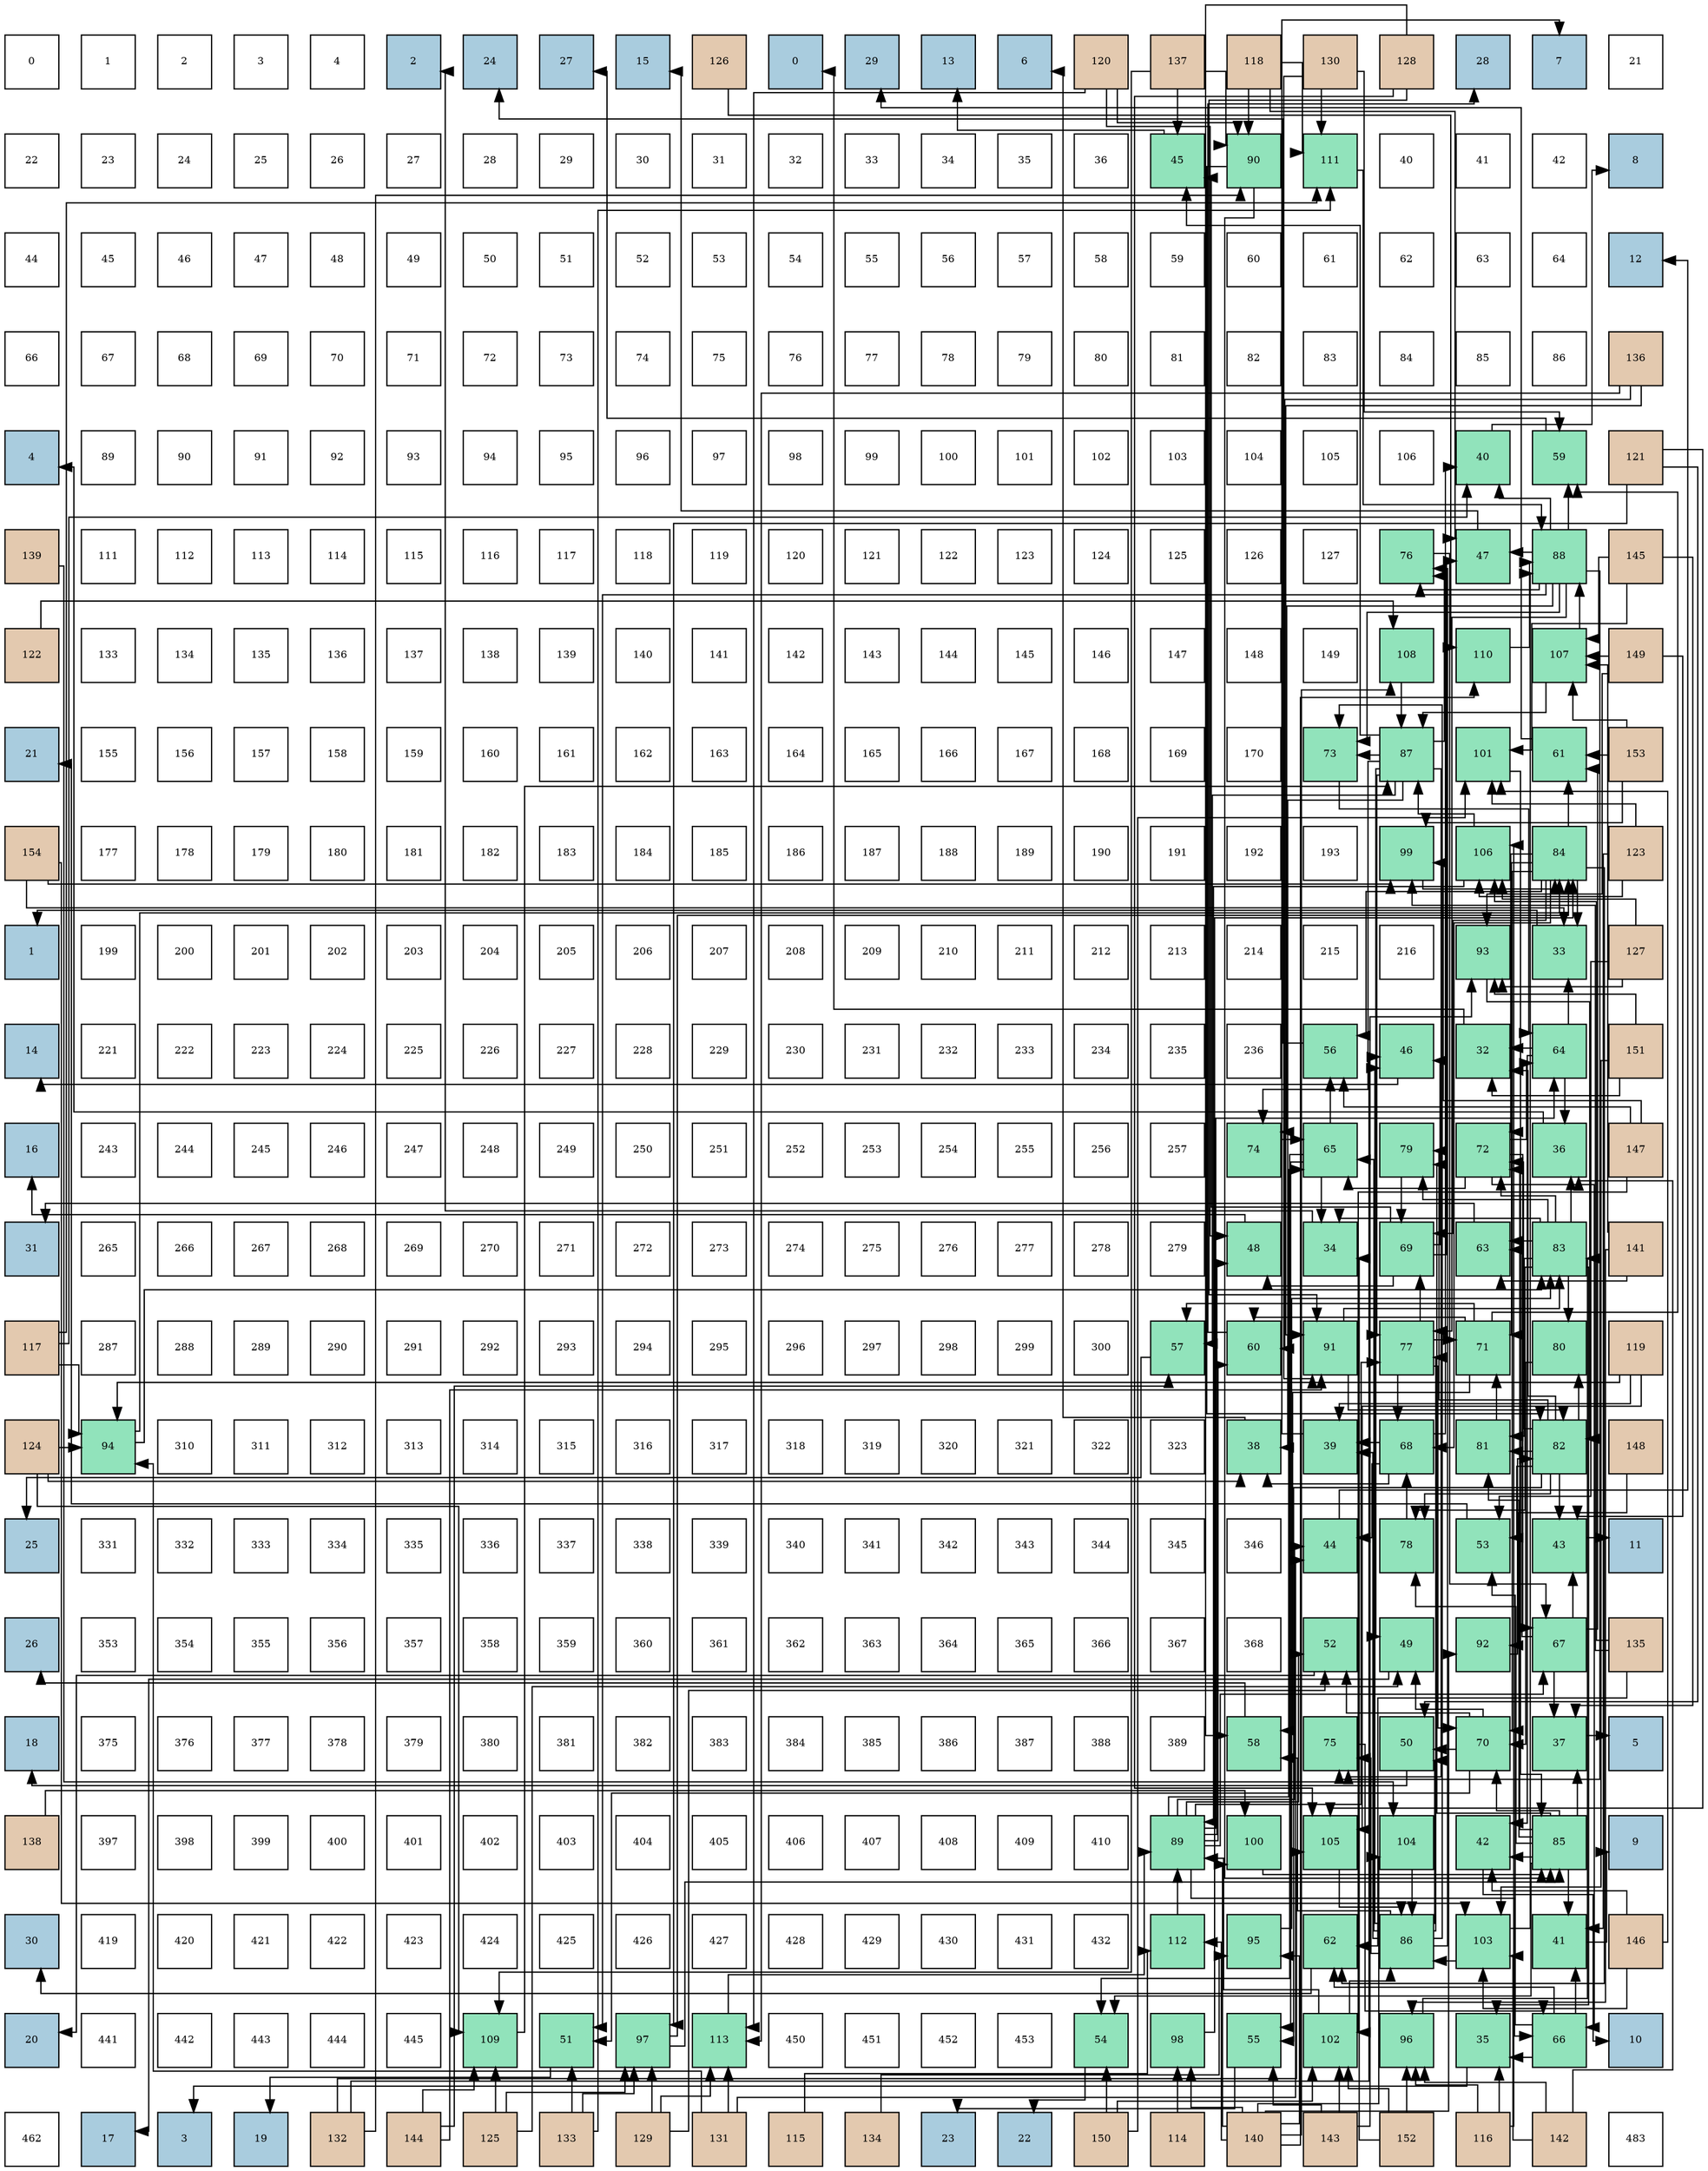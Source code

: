 digraph layout{
 rankdir=TB;
 splines=ortho;
 node [style=filled shape=square fixedsize=true width=0.6];
0[label="0", fontsize=8, fillcolor="#ffffff"];
1[label="1", fontsize=8, fillcolor="#ffffff"];
2[label="2", fontsize=8, fillcolor="#ffffff"];
3[label="3", fontsize=8, fillcolor="#ffffff"];
4[label="4", fontsize=8, fillcolor="#ffffff"];
5[label="2", fontsize=8, fillcolor="#a9ccde"];
6[label="24", fontsize=8, fillcolor="#a9ccde"];
7[label="27", fontsize=8, fillcolor="#a9ccde"];
8[label="15", fontsize=8, fillcolor="#a9ccde"];
9[label="126", fontsize=8, fillcolor="#e3c9af"];
10[label="0", fontsize=8, fillcolor="#a9ccde"];
11[label="29", fontsize=8, fillcolor="#a9ccde"];
12[label="13", fontsize=8, fillcolor="#a9ccde"];
13[label="6", fontsize=8, fillcolor="#a9ccde"];
14[label="120", fontsize=8, fillcolor="#e3c9af"];
15[label="137", fontsize=8, fillcolor="#e3c9af"];
16[label="118", fontsize=8, fillcolor="#e3c9af"];
17[label="130", fontsize=8, fillcolor="#e3c9af"];
18[label="128", fontsize=8, fillcolor="#e3c9af"];
19[label="28", fontsize=8, fillcolor="#a9ccde"];
20[label="7", fontsize=8, fillcolor="#a9ccde"];
21[label="21", fontsize=8, fillcolor="#ffffff"];
22[label="22", fontsize=8, fillcolor="#ffffff"];
23[label="23", fontsize=8, fillcolor="#ffffff"];
24[label="24", fontsize=8, fillcolor="#ffffff"];
25[label="25", fontsize=8, fillcolor="#ffffff"];
26[label="26", fontsize=8, fillcolor="#ffffff"];
27[label="27", fontsize=8, fillcolor="#ffffff"];
28[label="28", fontsize=8, fillcolor="#ffffff"];
29[label="29", fontsize=8, fillcolor="#ffffff"];
30[label="30", fontsize=8, fillcolor="#ffffff"];
31[label="31", fontsize=8, fillcolor="#ffffff"];
32[label="32", fontsize=8, fillcolor="#ffffff"];
33[label="33", fontsize=8, fillcolor="#ffffff"];
34[label="34", fontsize=8, fillcolor="#ffffff"];
35[label="35", fontsize=8, fillcolor="#ffffff"];
36[label="36", fontsize=8, fillcolor="#ffffff"];
37[label="45", fontsize=8, fillcolor="#91e3bb"];
38[label="90", fontsize=8, fillcolor="#91e3bb"];
39[label="111", fontsize=8, fillcolor="#91e3bb"];
40[label="40", fontsize=8, fillcolor="#ffffff"];
41[label="41", fontsize=8, fillcolor="#ffffff"];
42[label="42", fontsize=8, fillcolor="#ffffff"];
43[label="8", fontsize=8, fillcolor="#a9ccde"];
44[label="44", fontsize=8, fillcolor="#ffffff"];
45[label="45", fontsize=8, fillcolor="#ffffff"];
46[label="46", fontsize=8, fillcolor="#ffffff"];
47[label="47", fontsize=8, fillcolor="#ffffff"];
48[label="48", fontsize=8, fillcolor="#ffffff"];
49[label="49", fontsize=8, fillcolor="#ffffff"];
50[label="50", fontsize=8, fillcolor="#ffffff"];
51[label="51", fontsize=8, fillcolor="#ffffff"];
52[label="52", fontsize=8, fillcolor="#ffffff"];
53[label="53", fontsize=8, fillcolor="#ffffff"];
54[label="54", fontsize=8, fillcolor="#ffffff"];
55[label="55", fontsize=8, fillcolor="#ffffff"];
56[label="56", fontsize=8, fillcolor="#ffffff"];
57[label="57", fontsize=8, fillcolor="#ffffff"];
58[label="58", fontsize=8, fillcolor="#ffffff"];
59[label="59", fontsize=8, fillcolor="#ffffff"];
60[label="60", fontsize=8, fillcolor="#ffffff"];
61[label="61", fontsize=8, fillcolor="#ffffff"];
62[label="62", fontsize=8, fillcolor="#ffffff"];
63[label="63", fontsize=8, fillcolor="#ffffff"];
64[label="64", fontsize=8, fillcolor="#ffffff"];
65[label="12", fontsize=8, fillcolor="#a9ccde"];
66[label="66", fontsize=8, fillcolor="#ffffff"];
67[label="67", fontsize=8, fillcolor="#ffffff"];
68[label="68", fontsize=8, fillcolor="#ffffff"];
69[label="69", fontsize=8, fillcolor="#ffffff"];
70[label="70", fontsize=8, fillcolor="#ffffff"];
71[label="71", fontsize=8, fillcolor="#ffffff"];
72[label="72", fontsize=8, fillcolor="#ffffff"];
73[label="73", fontsize=8, fillcolor="#ffffff"];
74[label="74", fontsize=8, fillcolor="#ffffff"];
75[label="75", fontsize=8, fillcolor="#ffffff"];
76[label="76", fontsize=8, fillcolor="#ffffff"];
77[label="77", fontsize=8, fillcolor="#ffffff"];
78[label="78", fontsize=8, fillcolor="#ffffff"];
79[label="79", fontsize=8, fillcolor="#ffffff"];
80[label="80", fontsize=8, fillcolor="#ffffff"];
81[label="81", fontsize=8, fillcolor="#ffffff"];
82[label="82", fontsize=8, fillcolor="#ffffff"];
83[label="83", fontsize=8, fillcolor="#ffffff"];
84[label="84", fontsize=8, fillcolor="#ffffff"];
85[label="85", fontsize=8, fillcolor="#ffffff"];
86[label="86", fontsize=8, fillcolor="#ffffff"];
87[label="136", fontsize=8, fillcolor="#e3c9af"];
88[label="4", fontsize=8, fillcolor="#a9ccde"];
89[label="89", fontsize=8, fillcolor="#ffffff"];
90[label="90", fontsize=8, fillcolor="#ffffff"];
91[label="91", fontsize=8, fillcolor="#ffffff"];
92[label="92", fontsize=8, fillcolor="#ffffff"];
93[label="93", fontsize=8, fillcolor="#ffffff"];
94[label="94", fontsize=8, fillcolor="#ffffff"];
95[label="95", fontsize=8, fillcolor="#ffffff"];
96[label="96", fontsize=8, fillcolor="#ffffff"];
97[label="97", fontsize=8, fillcolor="#ffffff"];
98[label="98", fontsize=8, fillcolor="#ffffff"];
99[label="99", fontsize=8, fillcolor="#ffffff"];
100[label="100", fontsize=8, fillcolor="#ffffff"];
101[label="101", fontsize=8, fillcolor="#ffffff"];
102[label="102", fontsize=8, fillcolor="#ffffff"];
103[label="103", fontsize=8, fillcolor="#ffffff"];
104[label="104", fontsize=8, fillcolor="#ffffff"];
105[label="105", fontsize=8, fillcolor="#ffffff"];
106[label="106", fontsize=8, fillcolor="#ffffff"];
107[label="40", fontsize=8, fillcolor="#91e3bb"];
108[label="59", fontsize=8, fillcolor="#91e3bb"];
109[label="121", fontsize=8, fillcolor="#e3c9af"];
110[label="139", fontsize=8, fillcolor="#e3c9af"];
111[label="111", fontsize=8, fillcolor="#ffffff"];
112[label="112", fontsize=8, fillcolor="#ffffff"];
113[label="113", fontsize=8, fillcolor="#ffffff"];
114[label="114", fontsize=8, fillcolor="#ffffff"];
115[label="115", fontsize=8, fillcolor="#ffffff"];
116[label="116", fontsize=8, fillcolor="#ffffff"];
117[label="117", fontsize=8, fillcolor="#ffffff"];
118[label="118", fontsize=8, fillcolor="#ffffff"];
119[label="119", fontsize=8, fillcolor="#ffffff"];
120[label="120", fontsize=8, fillcolor="#ffffff"];
121[label="121", fontsize=8, fillcolor="#ffffff"];
122[label="122", fontsize=8, fillcolor="#ffffff"];
123[label="123", fontsize=8, fillcolor="#ffffff"];
124[label="124", fontsize=8, fillcolor="#ffffff"];
125[label="125", fontsize=8, fillcolor="#ffffff"];
126[label="126", fontsize=8, fillcolor="#ffffff"];
127[label="127", fontsize=8, fillcolor="#ffffff"];
128[label="76", fontsize=8, fillcolor="#91e3bb"];
129[label="47", fontsize=8, fillcolor="#91e3bb"];
130[label="88", fontsize=8, fillcolor="#91e3bb"];
131[label="145", fontsize=8, fillcolor="#e3c9af"];
132[label="122", fontsize=8, fillcolor="#e3c9af"];
133[label="133", fontsize=8, fillcolor="#ffffff"];
134[label="134", fontsize=8, fillcolor="#ffffff"];
135[label="135", fontsize=8, fillcolor="#ffffff"];
136[label="136", fontsize=8, fillcolor="#ffffff"];
137[label="137", fontsize=8, fillcolor="#ffffff"];
138[label="138", fontsize=8, fillcolor="#ffffff"];
139[label="139", fontsize=8, fillcolor="#ffffff"];
140[label="140", fontsize=8, fillcolor="#ffffff"];
141[label="141", fontsize=8, fillcolor="#ffffff"];
142[label="142", fontsize=8, fillcolor="#ffffff"];
143[label="143", fontsize=8, fillcolor="#ffffff"];
144[label="144", fontsize=8, fillcolor="#ffffff"];
145[label="145", fontsize=8, fillcolor="#ffffff"];
146[label="146", fontsize=8, fillcolor="#ffffff"];
147[label="147", fontsize=8, fillcolor="#ffffff"];
148[label="148", fontsize=8, fillcolor="#ffffff"];
149[label="149", fontsize=8, fillcolor="#ffffff"];
150[label="108", fontsize=8, fillcolor="#91e3bb"];
151[label="110", fontsize=8, fillcolor="#91e3bb"];
152[label="107", fontsize=8, fillcolor="#91e3bb"];
153[label="149", fontsize=8, fillcolor="#e3c9af"];
154[label="21", fontsize=8, fillcolor="#a9ccde"];
155[label="155", fontsize=8, fillcolor="#ffffff"];
156[label="156", fontsize=8, fillcolor="#ffffff"];
157[label="157", fontsize=8, fillcolor="#ffffff"];
158[label="158", fontsize=8, fillcolor="#ffffff"];
159[label="159", fontsize=8, fillcolor="#ffffff"];
160[label="160", fontsize=8, fillcolor="#ffffff"];
161[label="161", fontsize=8, fillcolor="#ffffff"];
162[label="162", fontsize=8, fillcolor="#ffffff"];
163[label="163", fontsize=8, fillcolor="#ffffff"];
164[label="164", fontsize=8, fillcolor="#ffffff"];
165[label="165", fontsize=8, fillcolor="#ffffff"];
166[label="166", fontsize=8, fillcolor="#ffffff"];
167[label="167", fontsize=8, fillcolor="#ffffff"];
168[label="168", fontsize=8, fillcolor="#ffffff"];
169[label="169", fontsize=8, fillcolor="#ffffff"];
170[label="170", fontsize=8, fillcolor="#ffffff"];
171[label="73", fontsize=8, fillcolor="#91e3bb"];
172[label="87", fontsize=8, fillcolor="#91e3bb"];
173[label="101", fontsize=8, fillcolor="#91e3bb"];
174[label="61", fontsize=8, fillcolor="#91e3bb"];
175[label="153", fontsize=8, fillcolor="#e3c9af"];
176[label="154", fontsize=8, fillcolor="#e3c9af"];
177[label="177", fontsize=8, fillcolor="#ffffff"];
178[label="178", fontsize=8, fillcolor="#ffffff"];
179[label="179", fontsize=8, fillcolor="#ffffff"];
180[label="180", fontsize=8, fillcolor="#ffffff"];
181[label="181", fontsize=8, fillcolor="#ffffff"];
182[label="182", fontsize=8, fillcolor="#ffffff"];
183[label="183", fontsize=8, fillcolor="#ffffff"];
184[label="184", fontsize=8, fillcolor="#ffffff"];
185[label="185", fontsize=8, fillcolor="#ffffff"];
186[label="186", fontsize=8, fillcolor="#ffffff"];
187[label="187", fontsize=8, fillcolor="#ffffff"];
188[label="188", fontsize=8, fillcolor="#ffffff"];
189[label="189", fontsize=8, fillcolor="#ffffff"];
190[label="190", fontsize=8, fillcolor="#ffffff"];
191[label="191", fontsize=8, fillcolor="#ffffff"];
192[label="192", fontsize=8, fillcolor="#ffffff"];
193[label="193", fontsize=8, fillcolor="#ffffff"];
194[label="99", fontsize=8, fillcolor="#91e3bb"];
195[label="106", fontsize=8, fillcolor="#91e3bb"];
196[label="84", fontsize=8, fillcolor="#91e3bb"];
197[label="123", fontsize=8, fillcolor="#e3c9af"];
198[label="1", fontsize=8, fillcolor="#a9ccde"];
199[label="199", fontsize=8, fillcolor="#ffffff"];
200[label="200", fontsize=8, fillcolor="#ffffff"];
201[label="201", fontsize=8, fillcolor="#ffffff"];
202[label="202", fontsize=8, fillcolor="#ffffff"];
203[label="203", fontsize=8, fillcolor="#ffffff"];
204[label="204", fontsize=8, fillcolor="#ffffff"];
205[label="205", fontsize=8, fillcolor="#ffffff"];
206[label="206", fontsize=8, fillcolor="#ffffff"];
207[label="207", fontsize=8, fillcolor="#ffffff"];
208[label="208", fontsize=8, fillcolor="#ffffff"];
209[label="209", fontsize=8, fillcolor="#ffffff"];
210[label="210", fontsize=8, fillcolor="#ffffff"];
211[label="211", fontsize=8, fillcolor="#ffffff"];
212[label="212", fontsize=8, fillcolor="#ffffff"];
213[label="213", fontsize=8, fillcolor="#ffffff"];
214[label="214", fontsize=8, fillcolor="#ffffff"];
215[label="215", fontsize=8, fillcolor="#ffffff"];
216[label="216", fontsize=8, fillcolor="#ffffff"];
217[label="93", fontsize=8, fillcolor="#91e3bb"];
218[label="33", fontsize=8, fillcolor="#91e3bb"];
219[label="127", fontsize=8, fillcolor="#e3c9af"];
220[label="14", fontsize=8, fillcolor="#a9ccde"];
221[label="221", fontsize=8, fillcolor="#ffffff"];
222[label="222", fontsize=8, fillcolor="#ffffff"];
223[label="223", fontsize=8, fillcolor="#ffffff"];
224[label="224", fontsize=8, fillcolor="#ffffff"];
225[label="225", fontsize=8, fillcolor="#ffffff"];
226[label="226", fontsize=8, fillcolor="#ffffff"];
227[label="227", fontsize=8, fillcolor="#ffffff"];
228[label="228", fontsize=8, fillcolor="#ffffff"];
229[label="229", fontsize=8, fillcolor="#ffffff"];
230[label="230", fontsize=8, fillcolor="#ffffff"];
231[label="231", fontsize=8, fillcolor="#ffffff"];
232[label="232", fontsize=8, fillcolor="#ffffff"];
233[label="233", fontsize=8, fillcolor="#ffffff"];
234[label="234", fontsize=8, fillcolor="#ffffff"];
235[label="235", fontsize=8, fillcolor="#ffffff"];
236[label="236", fontsize=8, fillcolor="#ffffff"];
237[label="56", fontsize=8, fillcolor="#91e3bb"];
238[label="46", fontsize=8, fillcolor="#91e3bb"];
239[label="32", fontsize=8, fillcolor="#91e3bb"];
240[label="64", fontsize=8, fillcolor="#91e3bb"];
241[label="151", fontsize=8, fillcolor="#e3c9af"];
242[label="16", fontsize=8, fillcolor="#a9ccde"];
243[label="243", fontsize=8, fillcolor="#ffffff"];
244[label="244", fontsize=8, fillcolor="#ffffff"];
245[label="245", fontsize=8, fillcolor="#ffffff"];
246[label="246", fontsize=8, fillcolor="#ffffff"];
247[label="247", fontsize=8, fillcolor="#ffffff"];
248[label="248", fontsize=8, fillcolor="#ffffff"];
249[label="249", fontsize=8, fillcolor="#ffffff"];
250[label="250", fontsize=8, fillcolor="#ffffff"];
251[label="251", fontsize=8, fillcolor="#ffffff"];
252[label="252", fontsize=8, fillcolor="#ffffff"];
253[label="253", fontsize=8, fillcolor="#ffffff"];
254[label="254", fontsize=8, fillcolor="#ffffff"];
255[label="255", fontsize=8, fillcolor="#ffffff"];
256[label="256", fontsize=8, fillcolor="#ffffff"];
257[label="257", fontsize=8, fillcolor="#ffffff"];
258[label="74", fontsize=8, fillcolor="#91e3bb"];
259[label="65", fontsize=8, fillcolor="#91e3bb"];
260[label="79", fontsize=8, fillcolor="#91e3bb"];
261[label="72", fontsize=8, fillcolor="#91e3bb"];
262[label="36", fontsize=8, fillcolor="#91e3bb"];
263[label="147", fontsize=8, fillcolor="#e3c9af"];
264[label="31", fontsize=8, fillcolor="#a9ccde"];
265[label="265", fontsize=8, fillcolor="#ffffff"];
266[label="266", fontsize=8, fillcolor="#ffffff"];
267[label="267", fontsize=8, fillcolor="#ffffff"];
268[label="268", fontsize=8, fillcolor="#ffffff"];
269[label="269", fontsize=8, fillcolor="#ffffff"];
270[label="270", fontsize=8, fillcolor="#ffffff"];
271[label="271", fontsize=8, fillcolor="#ffffff"];
272[label="272", fontsize=8, fillcolor="#ffffff"];
273[label="273", fontsize=8, fillcolor="#ffffff"];
274[label="274", fontsize=8, fillcolor="#ffffff"];
275[label="275", fontsize=8, fillcolor="#ffffff"];
276[label="276", fontsize=8, fillcolor="#ffffff"];
277[label="277", fontsize=8, fillcolor="#ffffff"];
278[label="278", fontsize=8, fillcolor="#ffffff"];
279[label="279", fontsize=8, fillcolor="#ffffff"];
280[label="48", fontsize=8, fillcolor="#91e3bb"];
281[label="34", fontsize=8, fillcolor="#91e3bb"];
282[label="69", fontsize=8, fillcolor="#91e3bb"];
283[label="63", fontsize=8, fillcolor="#91e3bb"];
284[label="83", fontsize=8, fillcolor="#91e3bb"];
285[label="141", fontsize=8, fillcolor="#e3c9af"];
286[label="117", fontsize=8, fillcolor="#e3c9af"];
287[label="287", fontsize=8, fillcolor="#ffffff"];
288[label="288", fontsize=8, fillcolor="#ffffff"];
289[label="289", fontsize=8, fillcolor="#ffffff"];
290[label="290", fontsize=8, fillcolor="#ffffff"];
291[label="291", fontsize=8, fillcolor="#ffffff"];
292[label="292", fontsize=8, fillcolor="#ffffff"];
293[label="293", fontsize=8, fillcolor="#ffffff"];
294[label="294", fontsize=8, fillcolor="#ffffff"];
295[label="295", fontsize=8, fillcolor="#ffffff"];
296[label="296", fontsize=8, fillcolor="#ffffff"];
297[label="297", fontsize=8, fillcolor="#ffffff"];
298[label="298", fontsize=8, fillcolor="#ffffff"];
299[label="299", fontsize=8, fillcolor="#ffffff"];
300[label="300", fontsize=8, fillcolor="#ffffff"];
301[label="57", fontsize=8, fillcolor="#91e3bb"];
302[label="60", fontsize=8, fillcolor="#91e3bb"];
303[label="91", fontsize=8, fillcolor="#91e3bb"];
304[label="77", fontsize=8, fillcolor="#91e3bb"];
305[label="71", fontsize=8, fillcolor="#91e3bb"];
306[label="80", fontsize=8, fillcolor="#91e3bb"];
307[label="119", fontsize=8, fillcolor="#e3c9af"];
308[label="124", fontsize=8, fillcolor="#e3c9af"];
309[label="94", fontsize=8, fillcolor="#91e3bb"];
310[label="310", fontsize=8, fillcolor="#ffffff"];
311[label="311", fontsize=8, fillcolor="#ffffff"];
312[label="312", fontsize=8, fillcolor="#ffffff"];
313[label="313", fontsize=8, fillcolor="#ffffff"];
314[label="314", fontsize=8, fillcolor="#ffffff"];
315[label="315", fontsize=8, fillcolor="#ffffff"];
316[label="316", fontsize=8, fillcolor="#ffffff"];
317[label="317", fontsize=8, fillcolor="#ffffff"];
318[label="318", fontsize=8, fillcolor="#ffffff"];
319[label="319", fontsize=8, fillcolor="#ffffff"];
320[label="320", fontsize=8, fillcolor="#ffffff"];
321[label="321", fontsize=8, fillcolor="#ffffff"];
322[label="322", fontsize=8, fillcolor="#ffffff"];
323[label="323", fontsize=8, fillcolor="#ffffff"];
324[label="38", fontsize=8, fillcolor="#91e3bb"];
325[label="39", fontsize=8, fillcolor="#91e3bb"];
326[label="68", fontsize=8, fillcolor="#91e3bb"];
327[label="81", fontsize=8, fillcolor="#91e3bb"];
328[label="82", fontsize=8, fillcolor="#91e3bb"];
329[label="148", fontsize=8, fillcolor="#e3c9af"];
330[label="25", fontsize=8, fillcolor="#a9ccde"];
331[label="331", fontsize=8, fillcolor="#ffffff"];
332[label="332", fontsize=8, fillcolor="#ffffff"];
333[label="333", fontsize=8, fillcolor="#ffffff"];
334[label="334", fontsize=8, fillcolor="#ffffff"];
335[label="335", fontsize=8, fillcolor="#ffffff"];
336[label="336", fontsize=8, fillcolor="#ffffff"];
337[label="337", fontsize=8, fillcolor="#ffffff"];
338[label="338", fontsize=8, fillcolor="#ffffff"];
339[label="339", fontsize=8, fillcolor="#ffffff"];
340[label="340", fontsize=8, fillcolor="#ffffff"];
341[label="341", fontsize=8, fillcolor="#ffffff"];
342[label="342", fontsize=8, fillcolor="#ffffff"];
343[label="343", fontsize=8, fillcolor="#ffffff"];
344[label="344", fontsize=8, fillcolor="#ffffff"];
345[label="345", fontsize=8, fillcolor="#ffffff"];
346[label="346", fontsize=8, fillcolor="#ffffff"];
347[label="44", fontsize=8, fillcolor="#91e3bb"];
348[label="78", fontsize=8, fillcolor="#91e3bb"];
349[label="53", fontsize=8, fillcolor="#91e3bb"];
350[label="43", fontsize=8, fillcolor="#91e3bb"];
351[label="11", fontsize=8, fillcolor="#a9ccde"];
352[label="26", fontsize=8, fillcolor="#a9ccde"];
353[label="353", fontsize=8, fillcolor="#ffffff"];
354[label="354", fontsize=8, fillcolor="#ffffff"];
355[label="355", fontsize=8, fillcolor="#ffffff"];
356[label="356", fontsize=8, fillcolor="#ffffff"];
357[label="357", fontsize=8, fillcolor="#ffffff"];
358[label="358", fontsize=8, fillcolor="#ffffff"];
359[label="359", fontsize=8, fillcolor="#ffffff"];
360[label="360", fontsize=8, fillcolor="#ffffff"];
361[label="361", fontsize=8, fillcolor="#ffffff"];
362[label="362", fontsize=8, fillcolor="#ffffff"];
363[label="363", fontsize=8, fillcolor="#ffffff"];
364[label="364", fontsize=8, fillcolor="#ffffff"];
365[label="365", fontsize=8, fillcolor="#ffffff"];
366[label="366", fontsize=8, fillcolor="#ffffff"];
367[label="367", fontsize=8, fillcolor="#ffffff"];
368[label="368", fontsize=8, fillcolor="#ffffff"];
369[label="52", fontsize=8, fillcolor="#91e3bb"];
370[label="49", fontsize=8, fillcolor="#91e3bb"];
371[label="92", fontsize=8, fillcolor="#91e3bb"];
372[label="67", fontsize=8, fillcolor="#91e3bb"];
373[label="135", fontsize=8, fillcolor="#e3c9af"];
374[label="18", fontsize=8, fillcolor="#a9ccde"];
375[label="375", fontsize=8, fillcolor="#ffffff"];
376[label="376", fontsize=8, fillcolor="#ffffff"];
377[label="377", fontsize=8, fillcolor="#ffffff"];
378[label="378", fontsize=8, fillcolor="#ffffff"];
379[label="379", fontsize=8, fillcolor="#ffffff"];
380[label="380", fontsize=8, fillcolor="#ffffff"];
381[label="381", fontsize=8, fillcolor="#ffffff"];
382[label="382", fontsize=8, fillcolor="#ffffff"];
383[label="383", fontsize=8, fillcolor="#ffffff"];
384[label="384", fontsize=8, fillcolor="#ffffff"];
385[label="385", fontsize=8, fillcolor="#ffffff"];
386[label="386", fontsize=8, fillcolor="#ffffff"];
387[label="387", fontsize=8, fillcolor="#ffffff"];
388[label="388", fontsize=8, fillcolor="#ffffff"];
389[label="389", fontsize=8, fillcolor="#ffffff"];
390[label="58", fontsize=8, fillcolor="#91e3bb"];
391[label="75", fontsize=8, fillcolor="#91e3bb"];
392[label="50", fontsize=8, fillcolor="#91e3bb"];
393[label="70", fontsize=8, fillcolor="#91e3bb"];
394[label="37", fontsize=8, fillcolor="#91e3bb"];
395[label="5", fontsize=8, fillcolor="#a9ccde"];
396[label="138", fontsize=8, fillcolor="#e3c9af"];
397[label="397", fontsize=8, fillcolor="#ffffff"];
398[label="398", fontsize=8, fillcolor="#ffffff"];
399[label="399", fontsize=8, fillcolor="#ffffff"];
400[label="400", fontsize=8, fillcolor="#ffffff"];
401[label="401", fontsize=8, fillcolor="#ffffff"];
402[label="402", fontsize=8, fillcolor="#ffffff"];
403[label="403", fontsize=8, fillcolor="#ffffff"];
404[label="404", fontsize=8, fillcolor="#ffffff"];
405[label="405", fontsize=8, fillcolor="#ffffff"];
406[label="406", fontsize=8, fillcolor="#ffffff"];
407[label="407", fontsize=8, fillcolor="#ffffff"];
408[label="408", fontsize=8, fillcolor="#ffffff"];
409[label="409", fontsize=8, fillcolor="#ffffff"];
410[label="410", fontsize=8, fillcolor="#ffffff"];
411[label="89", fontsize=8, fillcolor="#91e3bb"];
412[label="100", fontsize=8, fillcolor="#91e3bb"];
413[label="105", fontsize=8, fillcolor="#91e3bb"];
414[label="104", fontsize=8, fillcolor="#91e3bb"];
415[label="42", fontsize=8, fillcolor="#91e3bb"];
416[label="85", fontsize=8, fillcolor="#91e3bb"];
417[label="9", fontsize=8, fillcolor="#a9ccde"];
418[label="30", fontsize=8, fillcolor="#a9ccde"];
419[label="419", fontsize=8, fillcolor="#ffffff"];
420[label="420", fontsize=8, fillcolor="#ffffff"];
421[label="421", fontsize=8, fillcolor="#ffffff"];
422[label="422", fontsize=8, fillcolor="#ffffff"];
423[label="423", fontsize=8, fillcolor="#ffffff"];
424[label="424", fontsize=8, fillcolor="#ffffff"];
425[label="425", fontsize=8, fillcolor="#ffffff"];
426[label="426", fontsize=8, fillcolor="#ffffff"];
427[label="427", fontsize=8, fillcolor="#ffffff"];
428[label="428", fontsize=8, fillcolor="#ffffff"];
429[label="429", fontsize=8, fillcolor="#ffffff"];
430[label="430", fontsize=8, fillcolor="#ffffff"];
431[label="431", fontsize=8, fillcolor="#ffffff"];
432[label="432", fontsize=8, fillcolor="#ffffff"];
433[label="112", fontsize=8, fillcolor="#91e3bb"];
434[label="95", fontsize=8, fillcolor="#91e3bb"];
435[label="62", fontsize=8, fillcolor="#91e3bb"];
436[label="86", fontsize=8, fillcolor="#91e3bb"];
437[label="103", fontsize=8, fillcolor="#91e3bb"];
438[label="41", fontsize=8, fillcolor="#91e3bb"];
439[label="146", fontsize=8, fillcolor="#e3c9af"];
440[label="20", fontsize=8, fillcolor="#a9ccde"];
441[label="441", fontsize=8, fillcolor="#ffffff"];
442[label="442", fontsize=8, fillcolor="#ffffff"];
443[label="443", fontsize=8, fillcolor="#ffffff"];
444[label="444", fontsize=8, fillcolor="#ffffff"];
445[label="445", fontsize=8, fillcolor="#ffffff"];
446[label="109", fontsize=8, fillcolor="#91e3bb"];
447[label="51", fontsize=8, fillcolor="#91e3bb"];
448[label="97", fontsize=8, fillcolor="#91e3bb"];
449[label="113", fontsize=8, fillcolor="#91e3bb"];
450[label="450", fontsize=8, fillcolor="#ffffff"];
451[label="451", fontsize=8, fillcolor="#ffffff"];
452[label="452", fontsize=8, fillcolor="#ffffff"];
453[label="453", fontsize=8, fillcolor="#ffffff"];
454[label="54", fontsize=8, fillcolor="#91e3bb"];
455[label="98", fontsize=8, fillcolor="#91e3bb"];
456[label="55", fontsize=8, fillcolor="#91e3bb"];
457[label="102", fontsize=8, fillcolor="#91e3bb"];
458[label="96", fontsize=8, fillcolor="#91e3bb"];
459[label="35", fontsize=8, fillcolor="#91e3bb"];
460[label="66", fontsize=8, fillcolor="#91e3bb"];
461[label="10", fontsize=8, fillcolor="#a9ccde"];
462[label="462", fontsize=8, fillcolor="#ffffff"];
463[label="17", fontsize=8, fillcolor="#a9ccde"];
464[label="3", fontsize=8, fillcolor="#a9ccde"];
465[label="19", fontsize=8, fillcolor="#a9ccde"];
466[label="132", fontsize=8, fillcolor="#e3c9af"];
467[label="144", fontsize=8, fillcolor="#e3c9af"];
468[label="125", fontsize=8, fillcolor="#e3c9af"];
469[label="133", fontsize=8, fillcolor="#e3c9af"];
470[label="129", fontsize=8, fillcolor="#e3c9af"];
471[label="131", fontsize=8, fillcolor="#e3c9af"];
472[label="115", fontsize=8, fillcolor="#e3c9af"];
473[label="134", fontsize=8, fillcolor="#e3c9af"];
474[label="23", fontsize=8, fillcolor="#a9ccde"];
475[label="22", fontsize=8, fillcolor="#a9ccde"];
476[label="150", fontsize=8, fillcolor="#e3c9af"];
477[label="114", fontsize=8, fillcolor="#e3c9af"];
478[label="140", fontsize=8, fillcolor="#e3c9af"];
479[label="143", fontsize=8, fillcolor="#e3c9af"];
480[label="152", fontsize=8, fillcolor="#e3c9af"];
481[label="116", fontsize=8, fillcolor="#e3c9af"];
482[label="142", fontsize=8, fillcolor="#e3c9af"];
483[label="483", fontsize=8, fillcolor="#ffffff"];
edge [constraint=false, style=vis];239 -> 10;
218 -> 198;
281 -> 5;
459 -> 464;
262 -> 88;
394 -> 395;
324 -> 13;
325 -> 20;
107 -> 43;
438 -> 417;
415 -> 461;
350 -> 351;
347 -> 65;
37 -> 12;
238 -> 220;
129 -> 8;
280 -> 242;
370 -> 463;
392 -> 374;
447 -> 465;
369 -> 440;
349 -> 154;
454 -> 475;
456 -> 474;
237 -> 6;
301 -> 330;
390 -> 352;
108 -> 7;
302 -> 19;
174 -> 11;
435 -> 418;
283 -> 264;
240 -> 239;
240 -> 218;
240 -> 262;
240 -> 415;
259 -> 281;
259 -> 454;
259 -> 456;
259 -> 237;
460 -> 459;
460 -> 438;
460 -> 349;
460 -> 435;
372 -> 394;
372 -> 350;
372 -> 174;
372 -> 283;
326 -> 324;
326 -> 325;
326 -> 107;
326 -> 347;
282 -> 37;
282 -> 238;
282 -> 129;
282 -> 280;
393 -> 370;
393 -> 392;
393 -> 447;
393 -> 369;
305 -> 301;
305 -> 390;
305 -> 108;
305 -> 302;
261 -> 240;
261 -> 259;
261 -> 460;
261 -> 372;
171 -> 240;
258 -> 259;
391 -> 460;
128 -> 372;
304 -> 326;
304 -> 282;
304 -> 393;
304 -> 305;
348 -> 326;
260 -> 282;
306 -> 393;
327 -> 305;
328 -> 239;
328 -> 350;
328 -> 349;
328 -> 456;
328 -> 261;
328 -> 348;
328 -> 260;
328 -> 306;
328 -> 327;
284 -> 281;
284 -> 459;
284 -> 262;
284 -> 283;
284 -> 261;
284 -> 348;
284 -> 260;
284 -> 306;
284 -> 327;
196 -> 218;
196 -> 237;
196 -> 174;
196 -> 435;
196 -> 326;
196 -> 282;
196 -> 393;
196 -> 305;
196 -> 261;
416 -> 394;
416 -> 438;
416 -> 415;
416 -> 454;
416 -> 393;
416 -> 261;
416 -> 348;
416 -> 260;
416 -> 327;
436 -> 325;
436 -> 238;
436 -> 392;
436 -> 390;
436 -> 259;
436 -> 171;
436 -> 391;
436 -> 128;
436 -> 304;
172 -> 324;
172 -> 37;
172 -> 370;
172 -> 301;
172 -> 171;
172 -> 258;
172 -> 391;
172 -> 128;
172 -> 304;
130 -> 107;
130 -> 129;
130 -> 447;
130 -> 108;
130 -> 171;
130 -> 258;
130 -> 391;
130 -> 128;
130 -> 304;
411 -> 347;
411 -> 280;
411 -> 369;
411 -> 302;
411 -> 240;
411 -> 259;
411 -> 460;
411 -> 372;
411 -> 304;
38 -> 328;
38 -> 416;
303 -> 328;
303 -> 284;
371 -> 328;
217 -> 328;
309 -> 284;
309 -> 196;
434 -> 284;
458 -> 284;
448 -> 196;
448 -> 416;
455 -> 196;
194 -> 196;
412 -> 416;
173 -> 416;
457 -> 436;
457 -> 411;
437 -> 436;
437 -> 130;
414 -> 436;
413 -> 436;
195 -> 172;
195 -> 411;
152 -> 172;
152 -> 130;
150 -> 172;
446 -> 172;
151 -> 130;
39 -> 130;
433 -> 411;
449 -> 411;
477 -> 455;
472 -> 433;
481 -> 459;
481 -> 458;
481 -> 195;
286 -> 107;
286 -> 309;
286 -> 39;
16 -> 129;
16 -> 38;
16 -> 39;
307 -> 325;
307 -> 309;
307 -> 413;
14 -> 280;
14 -> 38;
14 -> 449;
109 -> 392;
109 -> 448;
109 -> 413;
132 -> 150;
197 -> 438;
197 -> 173;
197 -> 195;
308 -> 324;
308 -> 309;
308 -> 446;
468 -> 370;
468 -> 448;
468 -> 446;
9 -> 151;
219 -> 349;
219 -> 217;
219 -> 195;
18 -> 390;
18 -> 303;
18 -> 413;
470 -> 369;
470 -> 448;
470 -> 449;
17 -> 108;
17 -> 303;
17 -> 39;
471 -> 347;
471 -> 309;
471 -> 449;
466 -> 238;
466 -> 38;
466 -> 413;
469 -> 447;
469 -> 448;
469 -> 39;
473 -> 434;
373 -> 435;
373 -> 194;
373 -> 195;
87 -> 302;
87 -> 303;
87 -> 449;
15 -> 37;
15 -> 38;
15 -> 446;
396 -> 412;
110 -> 414;
478 -> 371;
478 -> 434;
478 -> 455;
478 -> 412;
478 -> 414;
478 -> 150;
478 -> 151;
478 -> 433;
285 -> 283;
285 -> 458;
285 -> 152;
482 -> 262;
482 -> 458;
482 -> 437;
479 -> 456;
479 -> 217;
479 -> 457;
467 -> 301;
467 -> 303;
467 -> 446;
131 -> 394;
131 -> 173;
131 -> 152;
439 -> 415;
439 -> 173;
439 -> 437;
263 -> 237;
263 -> 194;
263 -> 457;
329 -> 371;
153 -> 350;
153 -> 217;
153 -> 152;
476 -> 454;
476 -> 173;
476 -> 457;
241 -> 239;
241 -> 217;
241 -> 437;
480 -> 281;
480 -> 458;
480 -> 457;
175 -> 174;
175 -> 194;
175 -> 152;
176 -> 218;
176 -> 194;
176 -> 437;
edge [constraint=true, style=invis];
0 -> 22 -> 44 -> 66 -> 88 -> 110 -> 132 -> 154 -> 176 -> 198 -> 220 -> 242 -> 264 -> 286 -> 308 -> 330 -> 352 -> 374 -> 396 -> 418 -> 440 -> 462;
1 -> 23 -> 45 -> 67 -> 89 -> 111 -> 133 -> 155 -> 177 -> 199 -> 221 -> 243 -> 265 -> 287 -> 309 -> 331 -> 353 -> 375 -> 397 -> 419 -> 441 -> 463;
2 -> 24 -> 46 -> 68 -> 90 -> 112 -> 134 -> 156 -> 178 -> 200 -> 222 -> 244 -> 266 -> 288 -> 310 -> 332 -> 354 -> 376 -> 398 -> 420 -> 442 -> 464;
3 -> 25 -> 47 -> 69 -> 91 -> 113 -> 135 -> 157 -> 179 -> 201 -> 223 -> 245 -> 267 -> 289 -> 311 -> 333 -> 355 -> 377 -> 399 -> 421 -> 443 -> 465;
4 -> 26 -> 48 -> 70 -> 92 -> 114 -> 136 -> 158 -> 180 -> 202 -> 224 -> 246 -> 268 -> 290 -> 312 -> 334 -> 356 -> 378 -> 400 -> 422 -> 444 -> 466;
5 -> 27 -> 49 -> 71 -> 93 -> 115 -> 137 -> 159 -> 181 -> 203 -> 225 -> 247 -> 269 -> 291 -> 313 -> 335 -> 357 -> 379 -> 401 -> 423 -> 445 -> 467;
6 -> 28 -> 50 -> 72 -> 94 -> 116 -> 138 -> 160 -> 182 -> 204 -> 226 -> 248 -> 270 -> 292 -> 314 -> 336 -> 358 -> 380 -> 402 -> 424 -> 446 -> 468;
7 -> 29 -> 51 -> 73 -> 95 -> 117 -> 139 -> 161 -> 183 -> 205 -> 227 -> 249 -> 271 -> 293 -> 315 -> 337 -> 359 -> 381 -> 403 -> 425 -> 447 -> 469;
8 -> 30 -> 52 -> 74 -> 96 -> 118 -> 140 -> 162 -> 184 -> 206 -> 228 -> 250 -> 272 -> 294 -> 316 -> 338 -> 360 -> 382 -> 404 -> 426 -> 448 -> 470;
9 -> 31 -> 53 -> 75 -> 97 -> 119 -> 141 -> 163 -> 185 -> 207 -> 229 -> 251 -> 273 -> 295 -> 317 -> 339 -> 361 -> 383 -> 405 -> 427 -> 449 -> 471;
10 -> 32 -> 54 -> 76 -> 98 -> 120 -> 142 -> 164 -> 186 -> 208 -> 230 -> 252 -> 274 -> 296 -> 318 -> 340 -> 362 -> 384 -> 406 -> 428 -> 450 -> 472;
11 -> 33 -> 55 -> 77 -> 99 -> 121 -> 143 -> 165 -> 187 -> 209 -> 231 -> 253 -> 275 -> 297 -> 319 -> 341 -> 363 -> 385 -> 407 -> 429 -> 451 -> 473;
12 -> 34 -> 56 -> 78 -> 100 -> 122 -> 144 -> 166 -> 188 -> 210 -> 232 -> 254 -> 276 -> 298 -> 320 -> 342 -> 364 -> 386 -> 408 -> 430 -> 452 -> 474;
13 -> 35 -> 57 -> 79 -> 101 -> 123 -> 145 -> 167 -> 189 -> 211 -> 233 -> 255 -> 277 -> 299 -> 321 -> 343 -> 365 -> 387 -> 409 -> 431 -> 453 -> 475;
14 -> 36 -> 58 -> 80 -> 102 -> 124 -> 146 -> 168 -> 190 -> 212 -> 234 -> 256 -> 278 -> 300 -> 322 -> 344 -> 366 -> 388 -> 410 -> 432 -> 454 -> 476;
15 -> 37 -> 59 -> 81 -> 103 -> 125 -> 147 -> 169 -> 191 -> 213 -> 235 -> 257 -> 279 -> 301 -> 323 -> 345 -> 367 -> 389 -> 411 -> 433 -> 455 -> 477;
16 -> 38 -> 60 -> 82 -> 104 -> 126 -> 148 -> 170 -> 192 -> 214 -> 236 -> 258 -> 280 -> 302 -> 324 -> 346 -> 368 -> 390 -> 412 -> 434 -> 456 -> 478;
17 -> 39 -> 61 -> 83 -> 105 -> 127 -> 149 -> 171 -> 193 -> 215 -> 237 -> 259 -> 281 -> 303 -> 325 -> 347 -> 369 -> 391 -> 413 -> 435 -> 457 -> 479;
18 -> 40 -> 62 -> 84 -> 106 -> 128 -> 150 -> 172 -> 194 -> 216 -> 238 -> 260 -> 282 -> 304 -> 326 -> 348 -> 370 -> 392 -> 414 -> 436 -> 458 -> 480;
19 -> 41 -> 63 -> 85 -> 107 -> 129 -> 151 -> 173 -> 195 -> 217 -> 239 -> 261 -> 283 -> 305 -> 327 -> 349 -> 371 -> 393 -> 415 -> 437 -> 459 -> 481;
20 -> 42 -> 64 -> 86 -> 108 -> 130 -> 152 -> 174 -> 196 -> 218 -> 240 -> 262 -> 284 -> 306 -> 328 -> 350 -> 372 -> 394 -> 416 -> 438 -> 460 -> 482;
21 -> 43 -> 65 -> 87 -> 109 -> 131 -> 153 -> 175 -> 197 -> 219 -> 241 -> 263 -> 285 -> 307 -> 329 -> 351 -> 373 -> 395 -> 417 -> 439 -> 461 -> 483;
rank = same {0 -> 1 -> 2 -> 3 -> 4 -> 5 -> 6 -> 7 -> 8 -> 9 -> 10 -> 11 -> 12 -> 13 -> 14 -> 15 -> 16 -> 17 -> 18 -> 19 -> 20 -> 21};
rank = same {22 -> 23 -> 24 -> 25 -> 26 -> 27 -> 28 -> 29 -> 30 -> 31 -> 32 -> 33 -> 34 -> 35 -> 36 -> 37 -> 38 -> 39 -> 40 -> 41 -> 42 -> 43};
rank = same {44 -> 45 -> 46 -> 47 -> 48 -> 49 -> 50 -> 51 -> 52 -> 53 -> 54 -> 55 -> 56 -> 57 -> 58 -> 59 -> 60 -> 61 -> 62 -> 63 -> 64 -> 65};
rank = same {66 -> 67 -> 68 -> 69 -> 70 -> 71 -> 72 -> 73 -> 74 -> 75 -> 76 -> 77 -> 78 -> 79 -> 80 -> 81 -> 82 -> 83 -> 84 -> 85 -> 86 -> 87};
rank = same {88 -> 89 -> 90 -> 91 -> 92 -> 93 -> 94 -> 95 -> 96 -> 97 -> 98 -> 99 -> 100 -> 101 -> 102 -> 103 -> 104 -> 105 -> 106 -> 107 -> 108 -> 109};
rank = same {110 -> 111 -> 112 -> 113 -> 114 -> 115 -> 116 -> 117 -> 118 -> 119 -> 120 -> 121 -> 122 -> 123 -> 124 -> 125 -> 126 -> 127 -> 128 -> 129 -> 130 -> 131};
rank = same {132 -> 133 -> 134 -> 135 -> 136 -> 137 -> 138 -> 139 -> 140 -> 141 -> 142 -> 143 -> 144 -> 145 -> 146 -> 147 -> 148 -> 149 -> 150 -> 151 -> 152 -> 153};
rank = same {154 -> 155 -> 156 -> 157 -> 158 -> 159 -> 160 -> 161 -> 162 -> 163 -> 164 -> 165 -> 166 -> 167 -> 168 -> 169 -> 170 -> 171 -> 172 -> 173 -> 174 -> 175};
rank = same {176 -> 177 -> 178 -> 179 -> 180 -> 181 -> 182 -> 183 -> 184 -> 185 -> 186 -> 187 -> 188 -> 189 -> 190 -> 191 -> 192 -> 193 -> 194 -> 195 -> 196 -> 197};
rank = same {198 -> 199 -> 200 -> 201 -> 202 -> 203 -> 204 -> 205 -> 206 -> 207 -> 208 -> 209 -> 210 -> 211 -> 212 -> 213 -> 214 -> 215 -> 216 -> 217 -> 218 -> 219};
rank = same {220 -> 221 -> 222 -> 223 -> 224 -> 225 -> 226 -> 227 -> 228 -> 229 -> 230 -> 231 -> 232 -> 233 -> 234 -> 235 -> 236 -> 237 -> 238 -> 239 -> 240 -> 241};
rank = same {242 -> 243 -> 244 -> 245 -> 246 -> 247 -> 248 -> 249 -> 250 -> 251 -> 252 -> 253 -> 254 -> 255 -> 256 -> 257 -> 258 -> 259 -> 260 -> 261 -> 262 -> 263};
rank = same {264 -> 265 -> 266 -> 267 -> 268 -> 269 -> 270 -> 271 -> 272 -> 273 -> 274 -> 275 -> 276 -> 277 -> 278 -> 279 -> 280 -> 281 -> 282 -> 283 -> 284 -> 285};
rank = same {286 -> 287 -> 288 -> 289 -> 290 -> 291 -> 292 -> 293 -> 294 -> 295 -> 296 -> 297 -> 298 -> 299 -> 300 -> 301 -> 302 -> 303 -> 304 -> 305 -> 306 -> 307};
rank = same {308 -> 309 -> 310 -> 311 -> 312 -> 313 -> 314 -> 315 -> 316 -> 317 -> 318 -> 319 -> 320 -> 321 -> 322 -> 323 -> 324 -> 325 -> 326 -> 327 -> 328 -> 329};
rank = same {330 -> 331 -> 332 -> 333 -> 334 -> 335 -> 336 -> 337 -> 338 -> 339 -> 340 -> 341 -> 342 -> 343 -> 344 -> 345 -> 346 -> 347 -> 348 -> 349 -> 350 -> 351};
rank = same {352 -> 353 -> 354 -> 355 -> 356 -> 357 -> 358 -> 359 -> 360 -> 361 -> 362 -> 363 -> 364 -> 365 -> 366 -> 367 -> 368 -> 369 -> 370 -> 371 -> 372 -> 373};
rank = same {374 -> 375 -> 376 -> 377 -> 378 -> 379 -> 380 -> 381 -> 382 -> 383 -> 384 -> 385 -> 386 -> 387 -> 388 -> 389 -> 390 -> 391 -> 392 -> 393 -> 394 -> 395};
rank = same {396 -> 397 -> 398 -> 399 -> 400 -> 401 -> 402 -> 403 -> 404 -> 405 -> 406 -> 407 -> 408 -> 409 -> 410 -> 411 -> 412 -> 413 -> 414 -> 415 -> 416 -> 417};
rank = same {418 -> 419 -> 420 -> 421 -> 422 -> 423 -> 424 -> 425 -> 426 -> 427 -> 428 -> 429 -> 430 -> 431 -> 432 -> 433 -> 434 -> 435 -> 436 -> 437 -> 438 -> 439};
rank = same {440 -> 441 -> 442 -> 443 -> 444 -> 445 -> 446 -> 447 -> 448 -> 449 -> 450 -> 451 -> 452 -> 453 -> 454 -> 455 -> 456 -> 457 -> 458 -> 459 -> 460 -> 461};
rank = same {462 -> 463 -> 464 -> 465 -> 466 -> 467 -> 468 -> 469 -> 470 -> 471 -> 472 -> 473 -> 474 -> 475 -> 476 -> 477 -> 478 -> 479 -> 480 -> 481 -> 482 -> 483};
}